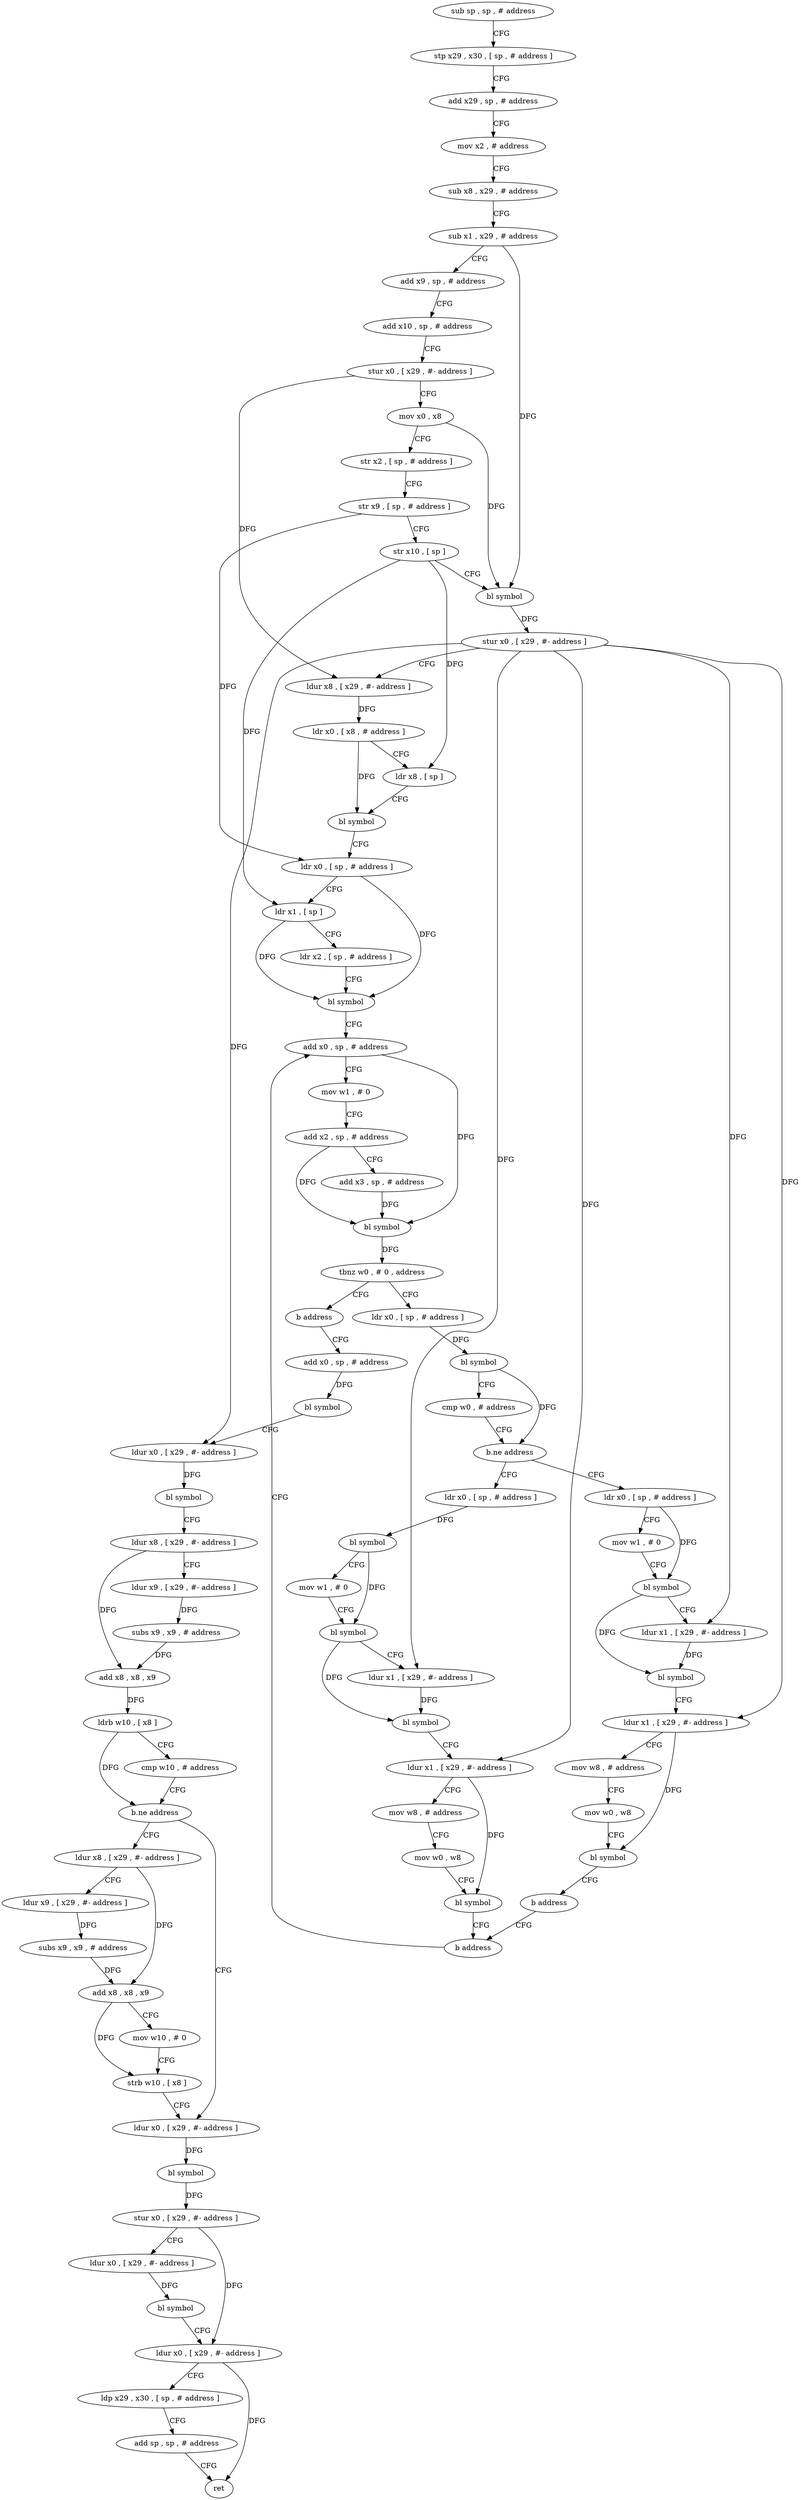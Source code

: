 digraph "func" {
"84276" [label = "sub sp , sp , # address" ]
"84280" [label = "stp x29 , x30 , [ sp , # address ]" ]
"84284" [label = "add x29 , sp , # address" ]
"84288" [label = "mov x2 , # address" ]
"84292" [label = "sub x8 , x29 , # address" ]
"84296" [label = "sub x1 , x29 , # address" ]
"84300" [label = "add x9 , sp , # address" ]
"84304" [label = "add x10 , sp , # address" ]
"84308" [label = "stur x0 , [ x29 , #- address ]" ]
"84312" [label = "mov x0 , x8" ]
"84316" [label = "str x2 , [ sp , # address ]" ]
"84320" [label = "str x9 , [ sp , # address ]" ]
"84324" [label = "str x10 , [ sp ]" ]
"84328" [label = "bl symbol" ]
"84332" [label = "stur x0 , [ x29 , #- address ]" ]
"84336" [label = "ldur x8 , [ x29 , #- address ]" ]
"84340" [label = "ldr x0 , [ x8 , # address ]" ]
"84344" [label = "ldr x8 , [ sp ]" ]
"84348" [label = "bl symbol" ]
"84352" [label = "ldr x0 , [ sp , # address ]" ]
"84356" [label = "ldr x1 , [ sp ]" ]
"84360" [label = "ldr x2 , [ sp , # address ]" ]
"84364" [label = "bl symbol" ]
"84368" [label = "add x0 , sp , # address" ]
"84396" [label = "ldr x0 , [ sp , # address ]" ]
"84400" [label = "bl symbol" ]
"84404" [label = "cmp w0 , # address" ]
"84408" [label = "b.ne address" ]
"84452" [label = "ldr x0 , [ sp , # address ]" ]
"84412" [label = "ldr x0 , [ sp , # address ]" ]
"84392" [label = "b address" ]
"84496" [label = "add x0 , sp , # address" ]
"84456" [label = "bl symbol" ]
"84460" [label = "mov w1 , # 0" ]
"84464" [label = "bl symbol" ]
"84468" [label = "ldur x1 , [ x29 , #- address ]" ]
"84472" [label = "bl symbol" ]
"84476" [label = "ldur x1 , [ x29 , #- address ]" ]
"84480" [label = "mov w8 , # address" ]
"84484" [label = "mov w0 , w8" ]
"84488" [label = "bl symbol" ]
"84492" [label = "b address" ]
"84416" [label = "mov w1 , # 0" ]
"84420" [label = "bl symbol" ]
"84424" [label = "ldur x1 , [ x29 , #- address ]" ]
"84428" [label = "bl symbol" ]
"84432" [label = "ldur x1 , [ x29 , #- address ]" ]
"84436" [label = "mov w8 , # address" ]
"84440" [label = "mov w0 , w8" ]
"84444" [label = "bl symbol" ]
"84448" [label = "b address" ]
"84500" [label = "bl symbol" ]
"84504" [label = "ldur x0 , [ x29 , #- address ]" ]
"84508" [label = "bl symbol" ]
"84512" [label = "ldur x8 , [ x29 , #- address ]" ]
"84516" [label = "ldur x9 , [ x29 , #- address ]" ]
"84520" [label = "subs x9 , x9 , # address" ]
"84524" [label = "add x8 , x8 , x9" ]
"84528" [label = "ldrb w10 , [ x8 ]" ]
"84532" [label = "cmp w10 , # address" ]
"84536" [label = "b.ne address" ]
"84564" [label = "ldur x0 , [ x29 , #- address ]" ]
"84540" [label = "ldur x8 , [ x29 , #- address ]" ]
"84372" [label = "mov w1 , # 0" ]
"84376" [label = "add x2 , sp , # address" ]
"84380" [label = "add x3 , sp , # address" ]
"84384" [label = "bl symbol" ]
"84388" [label = "tbnz w0 , # 0 , address" ]
"84568" [label = "bl symbol" ]
"84572" [label = "stur x0 , [ x29 , #- address ]" ]
"84576" [label = "ldur x0 , [ x29 , #- address ]" ]
"84580" [label = "bl symbol" ]
"84584" [label = "ldur x0 , [ x29 , #- address ]" ]
"84588" [label = "ldp x29 , x30 , [ sp , # address ]" ]
"84592" [label = "add sp , sp , # address" ]
"84596" [label = "ret" ]
"84544" [label = "ldur x9 , [ x29 , #- address ]" ]
"84548" [label = "subs x9 , x9 , # address" ]
"84552" [label = "add x8 , x8 , x9" ]
"84556" [label = "mov w10 , # 0" ]
"84560" [label = "strb w10 , [ x8 ]" ]
"84276" -> "84280" [ label = "CFG" ]
"84280" -> "84284" [ label = "CFG" ]
"84284" -> "84288" [ label = "CFG" ]
"84288" -> "84292" [ label = "CFG" ]
"84292" -> "84296" [ label = "CFG" ]
"84296" -> "84300" [ label = "CFG" ]
"84296" -> "84328" [ label = "DFG" ]
"84300" -> "84304" [ label = "CFG" ]
"84304" -> "84308" [ label = "CFG" ]
"84308" -> "84312" [ label = "CFG" ]
"84308" -> "84336" [ label = "DFG" ]
"84312" -> "84316" [ label = "CFG" ]
"84312" -> "84328" [ label = "DFG" ]
"84316" -> "84320" [ label = "CFG" ]
"84320" -> "84324" [ label = "CFG" ]
"84320" -> "84352" [ label = "DFG" ]
"84324" -> "84328" [ label = "CFG" ]
"84324" -> "84344" [ label = "DFG" ]
"84324" -> "84356" [ label = "DFG" ]
"84328" -> "84332" [ label = "DFG" ]
"84332" -> "84336" [ label = "CFG" ]
"84332" -> "84468" [ label = "DFG" ]
"84332" -> "84476" [ label = "DFG" ]
"84332" -> "84424" [ label = "DFG" ]
"84332" -> "84432" [ label = "DFG" ]
"84332" -> "84504" [ label = "DFG" ]
"84336" -> "84340" [ label = "DFG" ]
"84340" -> "84344" [ label = "CFG" ]
"84340" -> "84348" [ label = "DFG" ]
"84344" -> "84348" [ label = "CFG" ]
"84348" -> "84352" [ label = "CFG" ]
"84352" -> "84356" [ label = "CFG" ]
"84352" -> "84364" [ label = "DFG" ]
"84356" -> "84360" [ label = "CFG" ]
"84356" -> "84364" [ label = "DFG" ]
"84360" -> "84364" [ label = "CFG" ]
"84364" -> "84368" [ label = "CFG" ]
"84368" -> "84372" [ label = "CFG" ]
"84368" -> "84384" [ label = "DFG" ]
"84396" -> "84400" [ label = "DFG" ]
"84400" -> "84404" [ label = "CFG" ]
"84400" -> "84408" [ label = "DFG" ]
"84404" -> "84408" [ label = "CFG" ]
"84408" -> "84452" [ label = "CFG" ]
"84408" -> "84412" [ label = "CFG" ]
"84452" -> "84456" [ label = "DFG" ]
"84412" -> "84416" [ label = "CFG" ]
"84412" -> "84420" [ label = "DFG" ]
"84392" -> "84496" [ label = "CFG" ]
"84496" -> "84500" [ label = "DFG" ]
"84456" -> "84460" [ label = "CFG" ]
"84456" -> "84464" [ label = "DFG" ]
"84460" -> "84464" [ label = "CFG" ]
"84464" -> "84468" [ label = "CFG" ]
"84464" -> "84472" [ label = "DFG" ]
"84468" -> "84472" [ label = "DFG" ]
"84472" -> "84476" [ label = "CFG" ]
"84476" -> "84480" [ label = "CFG" ]
"84476" -> "84488" [ label = "DFG" ]
"84480" -> "84484" [ label = "CFG" ]
"84484" -> "84488" [ label = "CFG" ]
"84488" -> "84492" [ label = "CFG" ]
"84492" -> "84368" [ label = "CFG" ]
"84416" -> "84420" [ label = "CFG" ]
"84420" -> "84424" [ label = "CFG" ]
"84420" -> "84428" [ label = "DFG" ]
"84424" -> "84428" [ label = "DFG" ]
"84428" -> "84432" [ label = "CFG" ]
"84432" -> "84436" [ label = "CFG" ]
"84432" -> "84444" [ label = "DFG" ]
"84436" -> "84440" [ label = "CFG" ]
"84440" -> "84444" [ label = "CFG" ]
"84444" -> "84448" [ label = "CFG" ]
"84448" -> "84492" [ label = "CFG" ]
"84500" -> "84504" [ label = "CFG" ]
"84504" -> "84508" [ label = "DFG" ]
"84508" -> "84512" [ label = "CFG" ]
"84512" -> "84516" [ label = "CFG" ]
"84512" -> "84524" [ label = "DFG" ]
"84516" -> "84520" [ label = "DFG" ]
"84520" -> "84524" [ label = "DFG" ]
"84524" -> "84528" [ label = "DFG" ]
"84528" -> "84532" [ label = "CFG" ]
"84528" -> "84536" [ label = "DFG" ]
"84532" -> "84536" [ label = "CFG" ]
"84536" -> "84564" [ label = "CFG" ]
"84536" -> "84540" [ label = "CFG" ]
"84564" -> "84568" [ label = "DFG" ]
"84540" -> "84544" [ label = "CFG" ]
"84540" -> "84552" [ label = "DFG" ]
"84372" -> "84376" [ label = "CFG" ]
"84376" -> "84380" [ label = "CFG" ]
"84376" -> "84384" [ label = "DFG" ]
"84380" -> "84384" [ label = "DFG" ]
"84384" -> "84388" [ label = "DFG" ]
"84388" -> "84396" [ label = "CFG" ]
"84388" -> "84392" [ label = "CFG" ]
"84568" -> "84572" [ label = "DFG" ]
"84572" -> "84576" [ label = "CFG" ]
"84572" -> "84584" [ label = "DFG" ]
"84576" -> "84580" [ label = "DFG" ]
"84580" -> "84584" [ label = "CFG" ]
"84584" -> "84588" [ label = "CFG" ]
"84584" -> "84596" [ label = "DFG" ]
"84588" -> "84592" [ label = "CFG" ]
"84592" -> "84596" [ label = "CFG" ]
"84544" -> "84548" [ label = "DFG" ]
"84548" -> "84552" [ label = "DFG" ]
"84552" -> "84556" [ label = "CFG" ]
"84552" -> "84560" [ label = "DFG" ]
"84556" -> "84560" [ label = "CFG" ]
"84560" -> "84564" [ label = "CFG" ]
}
